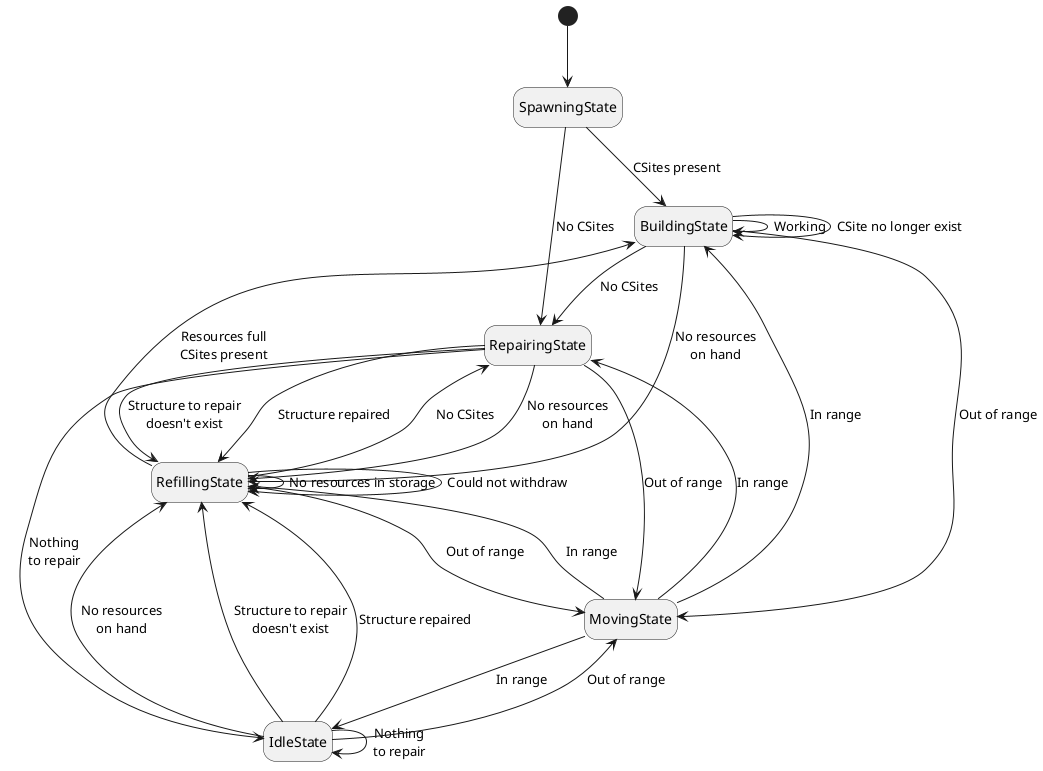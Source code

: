 @startuml
hide empty description
[*] --> SpawningState
SpawningState --> BuildingState : CSites present
SpawningState --> RepairingState : No CSites

BuildingState --> BuildingState : Working
BuildingState --> BuildingState : CSite no longer exist
BuildingState --> RefillingState : No resources\non hand
BuildingState --> RepairingState : No CSites
BuildingState --> MovingState : Out of range

RefillingState --> BuildingState : Resources full\nCSites present
RefillingState --> RepairingState : No CSites
RefillingState --> MovingState : Out of range
RefillingState --> RefillingState : No resources in storage
RefillingState --> RefillingState : Could not withdraw

RepairingState --> RefillingState : No resources\non hand
RepairingState --> IdleState : Nothing\nto repair
RepairingState --> RefillingState : Structure to repair\ndoesn't exist
RepairingState --> RefillingState : Structure repaired
RepairingState --> MovingState : Out of range

IdleState --> RefillingState : No resources\non hand
IdleState --> IdleState : Nothing\nto repair
IdleState --> RefillingState : Structure to repair\ndoesn't exist
IdleState --> RefillingState : Structure repaired
IdleState --> MovingState : Out of range

MovingState --> BuildingState : In range
MovingState --> RefillingState : In range
MovingState --> RepairingState : In range
MovingState --> IdleState : In range
@enduml
